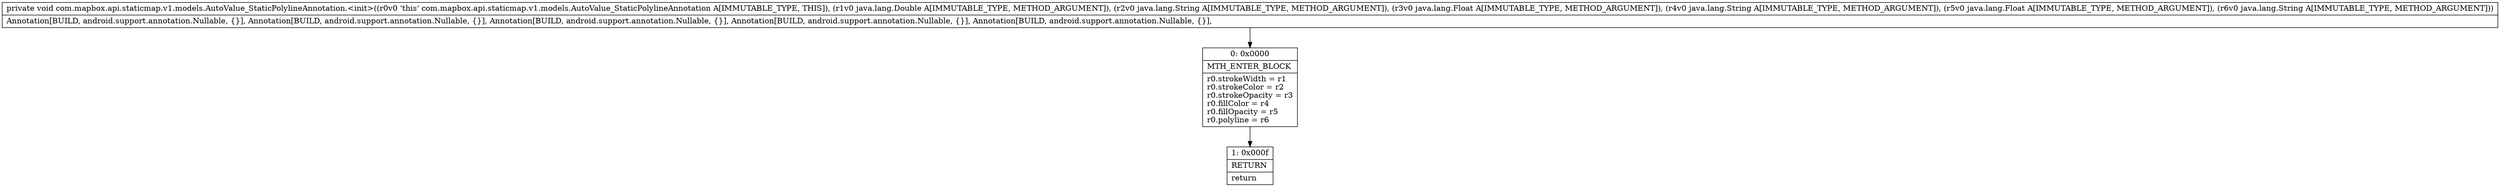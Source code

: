 digraph "CFG forcom.mapbox.api.staticmap.v1.models.AutoValue_StaticPolylineAnnotation.\<init\>(Ljava\/lang\/Double;Ljava\/lang\/String;Ljava\/lang\/Float;Ljava\/lang\/String;Ljava\/lang\/Float;Ljava\/lang\/String;)V" {
Node_0 [shape=record,label="{0\:\ 0x0000|MTH_ENTER_BLOCK\l|r0.strokeWidth = r1\lr0.strokeColor = r2\lr0.strokeOpacity = r3\lr0.fillColor = r4\lr0.fillOpacity = r5\lr0.polyline = r6\l}"];
Node_1 [shape=record,label="{1\:\ 0x000f|RETURN\l|return\l}"];
MethodNode[shape=record,label="{private void com.mapbox.api.staticmap.v1.models.AutoValue_StaticPolylineAnnotation.\<init\>((r0v0 'this' com.mapbox.api.staticmap.v1.models.AutoValue_StaticPolylineAnnotation A[IMMUTABLE_TYPE, THIS]), (r1v0 java.lang.Double A[IMMUTABLE_TYPE, METHOD_ARGUMENT]), (r2v0 java.lang.String A[IMMUTABLE_TYPE, METHOD_ARGUMENT]), (r3v0 java.lang.Float A[IMMUTABLE_TYPE, METHOD_ARGUMENT]), (r4v0 java.lang.String A[IMMUTABLE_TYPE, METHOD_ARGUMENT]), (r5v0 java.lang.Float A[IMMUTABLE_TYPE, METHOD_ARGUMENT]), (r6v0 java.lang.String A[IMMUTABLE_TYPE, METHOD_ARGUMENT]))  | Annotation[BUILD, android.support.annotation.Nullable, \{\}], Annotation[BUILD, android.support.annotation.Nullable, \{\}], Annotation[BUILD, android.support.annotation.Nullable, \{\}], Annotation[BUILD, android.support.annotation.Nullable, \{\}], Annotation[BUILD, android.support.annotation.Nullable, \{\}], \l}"];
MethodNode -> Node_0;
Node_0 -> Node_1;
}

